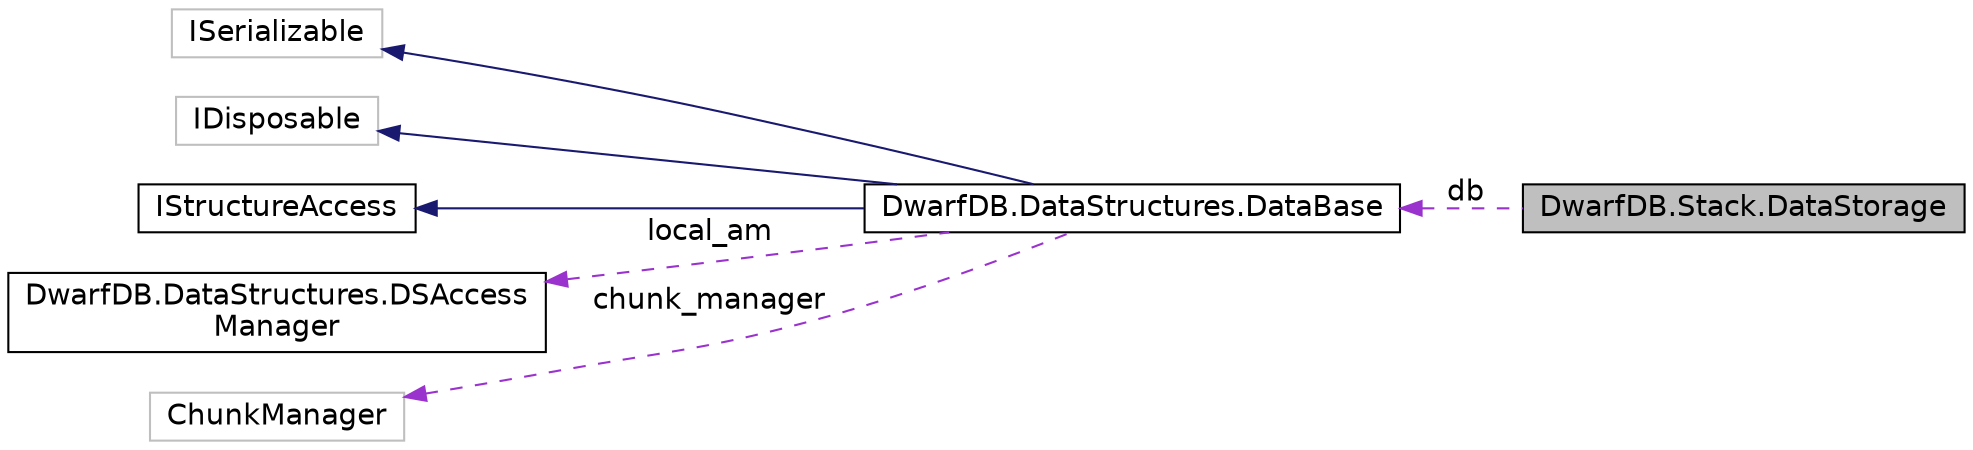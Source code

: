 digraph "DwarfDB.Stack.DataStorage"
{
  edge [fontname="Helvetica",fontsize="14",labelfontname="Helvetica",labelfontsize="14"];
  node [fontname="Helvetica",fontsize="14",shape=record];
  rankdir="LR";
  Node1 [label="DwarfDB.Stack.DataStorage",height=0.2,width=0.4,color="black", fillcolor="grey75", style="filled", fontcolor="black"];
  Node2 -> Node1 [dir="back",color="darkorchid3",fontsize="14",style="dashed",label=" db" ,fontname="Helvetica"];
  Node2 [label="DwarfDB.DataStructures.DataBase",height=0.2,width=0.4,color="black", fillcolor="white", style="filled",URL="$da/dfc/class_dwarf_d_b_1_1_data_structures_1_1_data_base.html",tooltip="A class for database object "];
  Node3 -> Node2 [dir="back",color="midnightblue",fontsize="14",style="solid",fontname="Helvetica"];
  Node3 [label="ISerializable",height=0.2,width=0.4,color="grey75", fillcolor="white", style="filled"];
  Node4 -> Node2 [dir="back",color="midnightblue",fontsize="14",style="solid",fontname="Helvetica"];
  Node4 [label="IDisposable",height=0.2,width=0.4,color="grey75", fillcolor="white", style="filled"];
  Node5 -> Node2 [dir="back",color="midnightblue",fontsize="14",style="solid",fontname="Helvetica"];
  Node5 [label="IStructureAccess",height=0.2,width=0.4,color="black", fillcolor="white", style="filled",URL="$db/db1/interface_dwarf_d_b_1_1_data_structures_1_1_i_structure_access.html",tooltip="Description of IStructureAccess. "];
  Node6 -> Node2 [dir="back",color="darkorchid3",fontsize="14",style="dashed",label=" local_am" ,fontname="Helvetica"];
  Node6 [label="DwarfDB.DataStructures.DSAccess\lManager",height=0.2,width=0.4,color="black", fillcolor="white", style="filled",URL="$d3/d82/class_dwarf_d_b_1_1_data_structures_1_1_d_s_access_manager.html",tooltip="DataStructure access manager "];
  Node7 -> Node2 [dir="back",color="darkorchid3",fontsize="14",style="dashed",label=" chunk_manager" ,fontname="Helvetica"];
  Node7 [label="ChunkManager",height=0.2,width=0.4,color="grey75", fillcolor="white", style="filled"];
}
